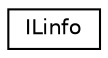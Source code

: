 digraph "Graphical Class Hierarchy"
{
  edge [fontname="Helvetica",fontsize="10",labelfontname="Helvetica",labelfontsize="10"];
  node [fontname="Helvetica",fontsize="10",shape=record];
  rankdir="LR";
  Node1 [label="ILinfo",height=0.2,width=0.4,color="black", fillcolor="white", style="filled",URL="$struct_i_linfo.html"];
}
